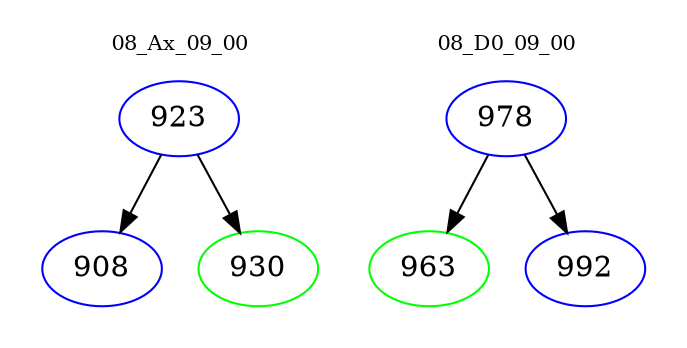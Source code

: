digraph{
subgraph cluster_0 {
color = white
label = "08_Ax_09_00";
fontsize=10;
T0_923 [label="923", color="blue"]
T0_923 -> T0_908 [color="black"]
T0_908 [label="908", color="blue"]
T0_923 -> T0_930 [color="black"]
T0_930 [label="930", color="green"]
}
subgraph cluster_1 {
color = white
label = "08_D0_09_00";
fontsize=10;
T1_978 [label="978", color="blue"]
T1_978 -> T1_963 [color="black"]
T1_963 [label="963", color="green"]
T1_978 -> T1_992 [color="black"]
T1_992 [label="992", color="blue"]
}
}
